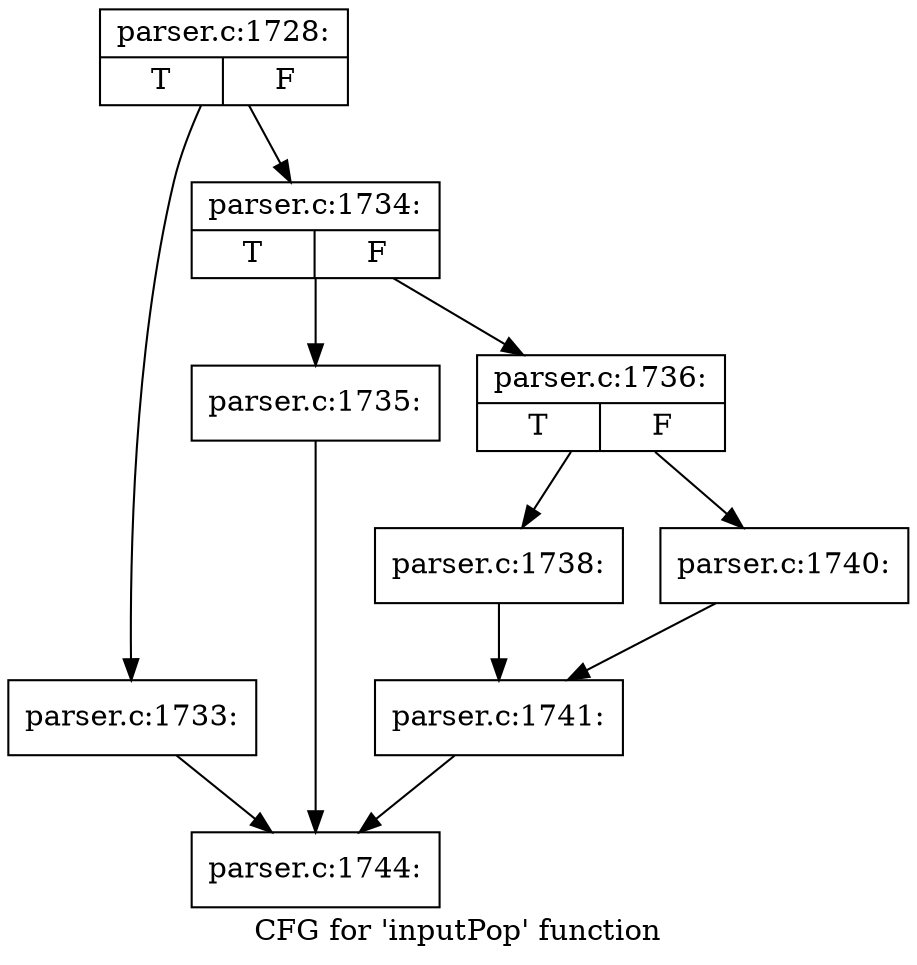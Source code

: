 digraph "CFG for 'inputPop' function" {
	label="CFG for 'inputPop' function";

	Node0x573f790 [shape=record,label="{parser.c:1728:|{<s0>T|<s1>F}}"];
	Node0x573f790 -> Node0x56f7ff0;
	Node0x573f790 -> Node0x56f8040;
	Node0x56f7ff0 [shape=record,label="{parser.c:1733:}"];
	Node0x56f7ff0 -> Node0x573f740;
	Node0x56f8040 [shape=record,label="{parser.c:1734:|{<s0>T|<s1>F}}"];
	Node0x56f8040 -> Node0x56f8de0;
	Node0x56f8040 -> Node0x56f8e30;
	Node0x56f8de0 [shape=record,label="{parser.c:1735:}"];
	Node0x56f8de0 -> Node0x573f740;
	Node0x56f8e30 [shape=record,label="{parser.c:1736:|{<s0>T|<s1>F}}"];
	Node0x56f8e30 -> Node0x5747580;
	Node0x56f8e30 -> Node0x5747620;
	Node0x5747580 [shape=record,label="{parser.c:1738:}"];
	Node0x5747580 -> Node0x57475d0;
	Node0x5747620 [shape=record,label="{parser.c:1740:}"];
	Node0x5747620 -> Node0x57475d0;
	Node0x57475d0 [shape=record,label="{parser.c:1741:}"];
	Node0x57475d0 -> Node0x573f740;
	Node0x573f740 [shape=record,label="{parser.c:1744:}"];
}
